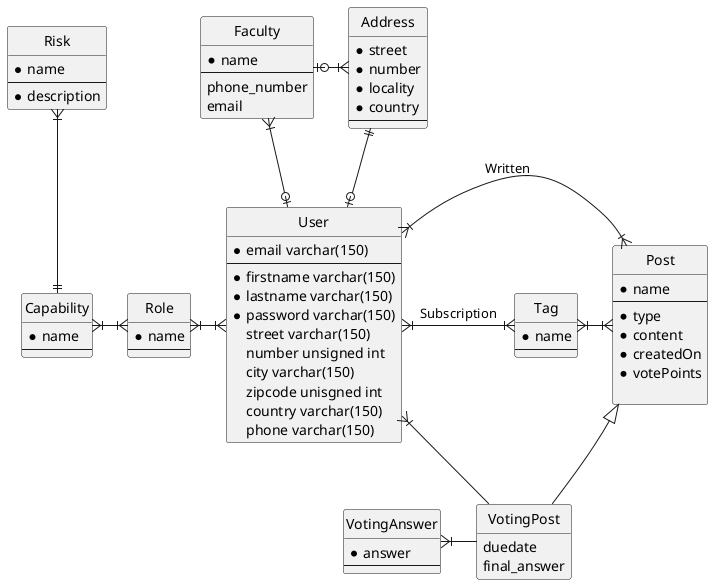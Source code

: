 @startuml db_mdl

hide circle
hide empty members

' entity Entity {
'    * identifying_attribute
'    --
'    * mandatory_attribute
'    optional_attribute
' }

' ' zero or one
' A |o--o| B

' ' exactly one
' C ||--|| D

' ' zero or many
' E }o--o{ F

' ' one or many
' G }|--|{ H

entity User {
  * email varchar(150)
  --
  * firstname varchar(150)
  * lastname varchar(150)
  * password varchar(150)
  street varchar(150)
  number unsigned int
  city varchar(150)
  zipcode unisgned int
  country varchar(150)
  phone varchar(150)
}

entity Address {
  * street
  * number
  * locality
  * country
  --
}



entity Tag {
  * name
  --
}

entity Post {
  * name
  --
  * type
  * content
  * createdOn
  * votePoints
  
}

entity Role {
  * name
  --
}

entity Capability {
  * name
  --
}

entity Risk {
  * name
  --
  * description
}

entity VotingPost {
  duedate
  final_answer
}

entity VotingAnswer {
  * answer
  --
}

entity Faculty  {
  * name
  --
  phone_number
  email
}

Address ||--o| User
Tag }|-|{ Post

Faculty }|--o| User
Faculty |o-|{ Address

Risk }|--|| Capability
Capability }|-|{ Role
Role }|-|{ User

User }|-|{ Tag : Subscription
User }|-|{ Post : Written

Post <|-- VotingPost
VotingAnswer }|- VotingPost
User }|- VotingPost

@enduml
